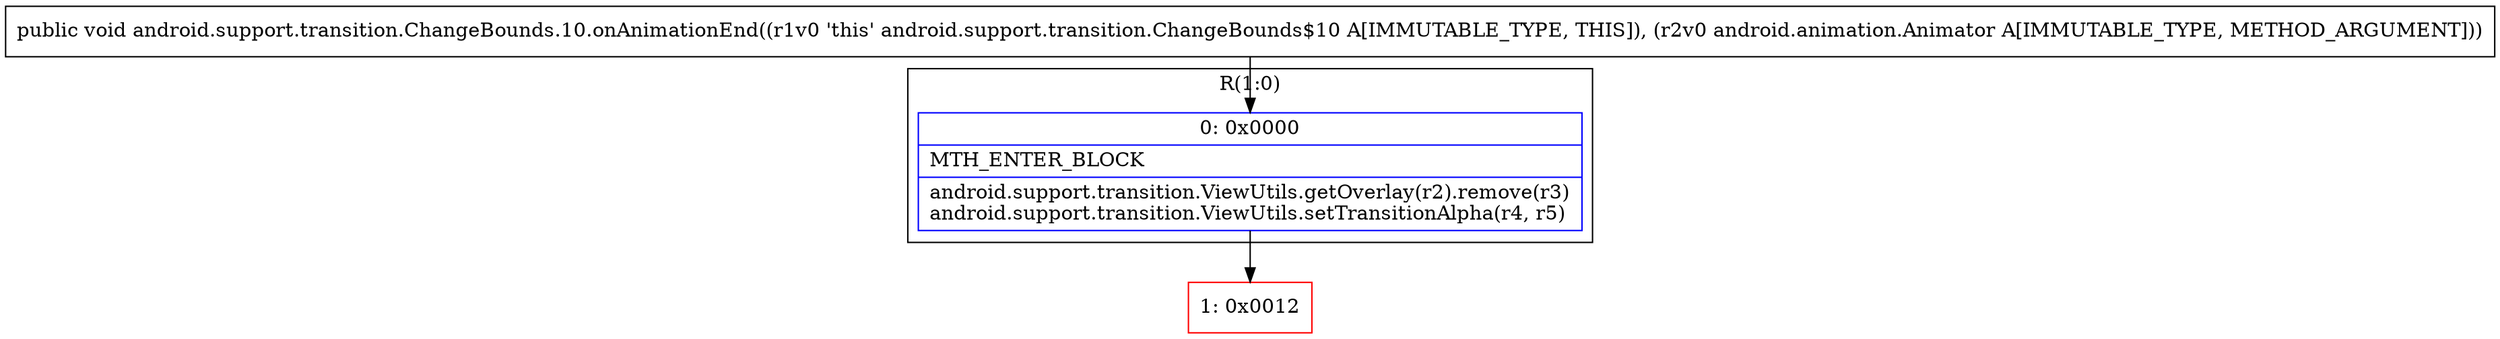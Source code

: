 digraph "CFG forandroid.support.transition.ChangeBounds.10.onAnimationEnd(Landroid\/animation\/Animator;)V" {
subgraph cluster_Region_985823283 {
label = "R(1:0)";
node [shape=record,color=blue];
Node_0 [shape=record,label="{0\:\ 0x0000|MTH_ENTER_BLOCK\l|android.support.transition.ViewUtils.getOverlay(r2).remove(r3)\landroid.support.transition.ViewUtils.setTransitionAlpha(r4, r5)\l}"];
}
Node_1 [shape=record,color=red,label="{1\:\ 0x0012}"];
MethodNode[shape=record,label="{public void android.support.transition.ChangeBounds.10.onAnimationEnd((r1v0 'this' android.support.transition.ChangeBounds$10 A[IMMUTABLE_TYPE, THIS]), (r2v0 android.animation.Animator A[IMMUTABLE_TYPE, METHOD_ARGUMENT])) }"];
MethodNode -> Node_0;
Node_0 -> Node_1;
}

